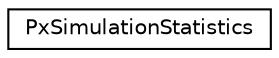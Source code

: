 digraph "Graphical Class Hierarchy"
{
  edge [fontname="Helvetica",fontsize="10",labelfontname="Helvetica",labelfontsize="10"];
  node [fontname="Helvetica",fontsize="10",shape=record];
  rankdir="LR";
  Node0 [label="PxSimulationStatistics",height=0.2,width=0.4,color="black", fillcolor="white", style="filled",URL="$classPxSimulationStatistics.html",tooltip="Class used to retrieve statistics for a simulation step. "];
}
